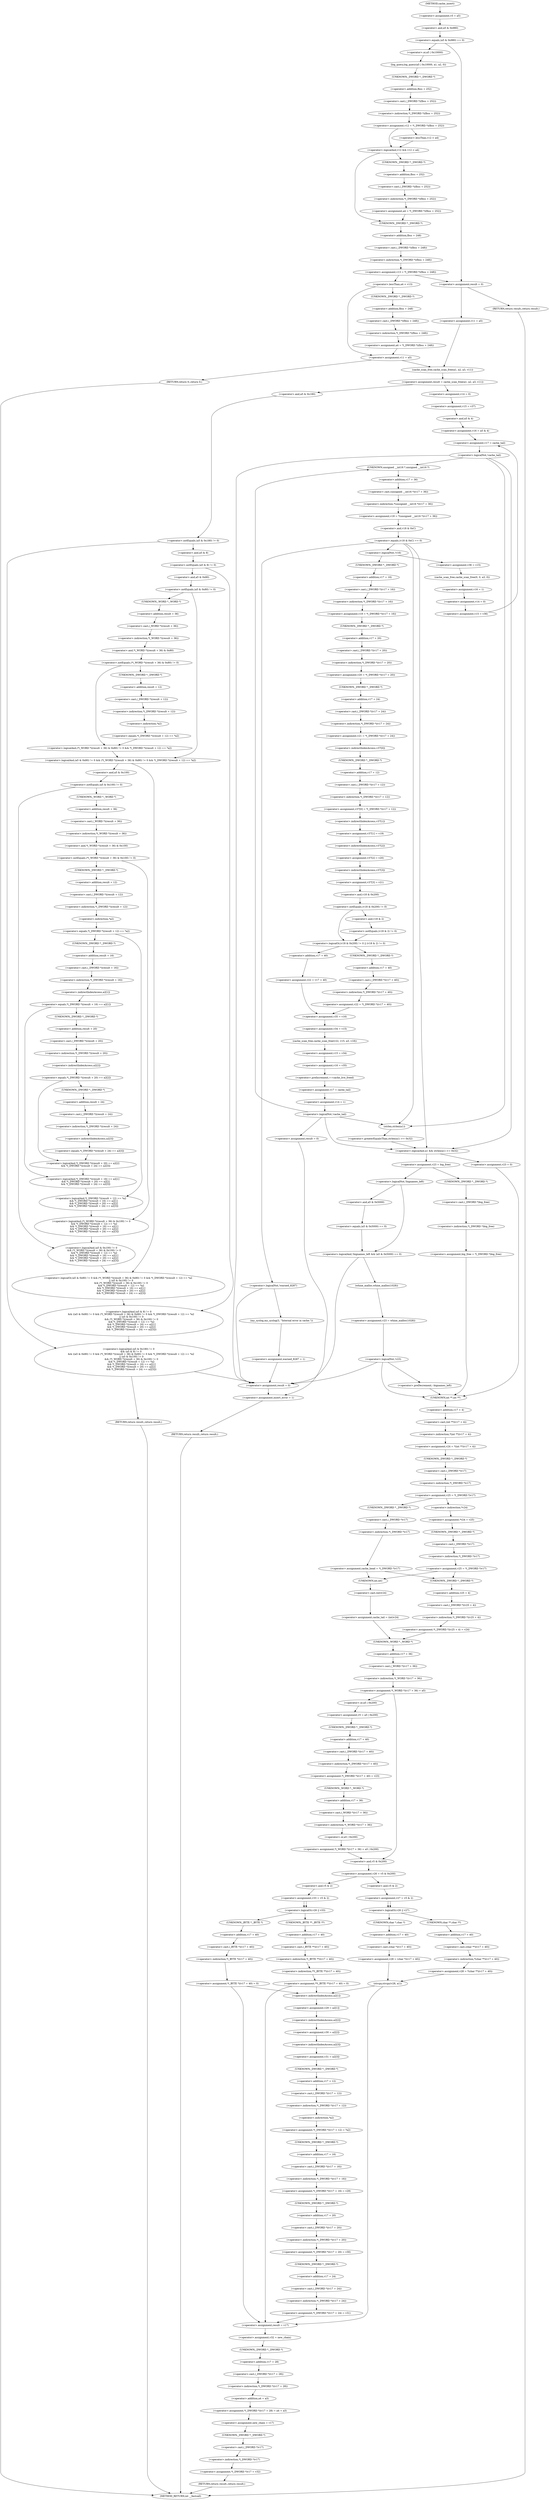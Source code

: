 digraph cache_insert {  
"1000166" [label = "(<operator>.assignment,v5 = a5)" ]
"1000170" [label = "(<operator>.equals,(a5 & 0x980) == 0)" ]
"1000171" [label = "(<operator>.and,a5 & 0x980)" ]
"1000176" [label = "(log_query,log_query(a5 | 0x10000, a1, a2, 0))" ]
"1000177" [label = "(<operator>.or,a5 | 0x10000)" ]
"1000183" [label = "(<operator>.assignment,v12 = *(_DWORD *)(fbss + 252))" ]
"1000185" [label = "(<operator>.indirection,*(_DWORD *)(fbss + 252))" ]
"1000186" [label = "(<operator>.cast,(_DWORD *)(fbss + 252))" ]
"1000187" [label = "(UNKNOWN,_DWORD *,_DWORD *)" ]
"1000188" [label = "(<operator>.addition,fbss + 252)" ]
"1000192" [label = "(<operator>.logicalAnd,v12 && v12 < a4)" ]
"1000194" [label = "(<operator>.lessThan,v12 < a4)" ]
"1000197" [label = "(<operator>.assignment,a4 = *(_DWORD *)(fbss + 252))" ]
"1000199" [label = "(<operator>.indirection,*(_DWORD *)(fbss + 252))" ]
"1000200" [label = "(<operator>.cast,(_DWORD *)(fbss + 252))" ]
"1000201" [label = "(UNKNOWN,_DWORD *,_DWORD *)" ]
"1000202" [label = "(<operator>.addition,fbss + 252)" ]
"1000205" [label = "(<operator>.assignment,v13 = *(_DWORD *)(fbss + 248))" ]
"1000207" [label = "(<operator>.indirection,*(_DWORD *)(fbss + 248))" ]
"1000208" [label = "(<operator>.cast,(_DWORD *)(fbss + 248))" ]
"1000209" [label = "(UNKNOWN,_DWORD *,_DWORD *)" ]
"1000210" [label = "(<operator>.addition,fbss + 248)" ]
"1000217" [label = "(<operator>.lessThan,a4 < v13)" ]
"1000220" [label = "(<operator>.assignment,a4 = *(_DWORD *)(fbss + 248))" ]
"1000222" [label = "(<operator>.indirection,*(_DWORD *)(fbss + 248))" ]
"1000223" [label = "(<operator>.cast,(_DWORD *)(fbss + 248))" ]
"1000224" [label = "(UNKNOWN,_DWORD *,_DWORD *)" ]
"1000225" [label = "(<operator>.addition,fbss + 248)" ]
"1000228" [label = "(<operator>.assignment,v11 = a5)" ]
"1000233" [label = "(RETURN,return 0;,return 0;)" ]
"1000238" [label = "(<operator>.assignment,result = 0)" ]
"1000243" [label = "(RETURN,return result;,return result;)" ]
"1000245" [label = "(<operator>.assignment,v11 = a5)" ]
"1000248" [label = "(<operator>.assignment,result = cache_scan_free(a1, a2, a3, v11))" ]
"1000250" [label = "(cache_scan_free,cache_scan_free(a1, a2, a3, v11))" ]
"1000259" [label = "(<operator>.logicalAnd,(a5 & 0x180) != 0\n      && (a5 & 8) != 0\n      && ((a5 & 0x80) != 0 && (*(_WORD *)(result + 36) & 0x80) != 0 && *(_DWORD *)(result + 12) == *a2\n       || (a5 & 0x100) != 0\n       && (*(_WORD *)(result + 36) & 0x100) != 0\n       && *(_DWORD *)(result + 12) == *a2\n       && *(_DWORD *)(result + 16) == a2[1]\n       && *(_DWORD *)(result + 20) == a2[2]\n       && *(_DWORD *)(result + 24) == a2[3]))" ]
"1000260" [label = "(<operator>.notEquals,(a5 & 0x180) != 0)" ]
"1000261" [label = "(<operator>.and,a5 & 0x180)" ]
"1000265" [label = "(<operator>.logicalAnd,(a5 & 8) != 0\n      && ((a5 & 0x80) != 0 && (*(_WORD *)(result + 36) & 0x80) != 0 && *(_DWORD *)(result + 12) == *a2\n       || (a5 & 0x100) != 0\n       && (*(_WORD *)(result + 36) & 0x100) != 0\n       && *(_DWORD *)(result + 12) == *a2\n       && *(_DWORD *)(result + 16) == a2[1]\n       && *(_DWORD *)(result + 20) == a2[2]\n       && *(_DWORD *)(result + 24) == a2[3]))" ]
"1000266" [label = "(<operator>.notEquals,(a5 & 8) != 0)" ]
"1000267" [label = "(<operator>.and,a5 & 8)" ]
"1000271" [label = "(<operator>.logicalOr,(a5 & 0x80) != 0 && (*(_WORD *)(result + 36) & 0x80) != 0 && *(_DWORD *)(result + 12) == *a2\n       || (a5 & 0x100) != 0\n       && (*(_WORD *)(result + 36) & 0x100) != 0\n       && *(_DWORD *)(result + 12) == *a2\n       && *(_DWORD *)(result + 16) == a2[1]\n       && *(_DWORD *)(result + 20) == a2[2]\n       && *(_DWORD *)(result + 24) == a2[3])" ]
"1000272" [label = "(<operator>.logicalAnd,(a5 & 0x80) != 0 && (*(_WORD *)(result + 36) & 0x80) != 0 && *(_DWORD *)(result + 12) == *a2)" ]
"1000273" [label = "(<operator>.notEquals,(a5 & 0x80) != 0)" ]
"1000274" [label = "(<operator>.and,a5 & 0x80)" ]
"1000278" [label = "(<operator>.logicalAnd,(*(_WORD *)(result + 36) & 0x80) != 0 && *(_DWORD *)(result + 12) == *a2)" ]
"1000279" [label = "(<operator>.notEquals,(*(_WORD *)(result + 36) & 0x80) != 0)" ]
"1000280" [label = "(<operator>.and,*(_WORD *)(result + 36) & 0x80)" ]
"1000281" [label = "(<operator>.indirection,*(_WORD *)(result + 36))" ]
"1000282" [label = "(<operator>.cast,(_WORD *)(result + 36))" ]
"1000283" [label = "(UNKNOWN,_WORD *,_WORD *)" ]
"1000284" [label = "(<operator>.addition,result + 36)" ]
"1000289" [label = "(<operator>.equals,*(_DWORD *)(result + 12) == *a2)" ]
"1000290" [label = "(<operator>.indirection,*(_DWORD *)(result + 12))" ]
"1000291" [label = "(<operator>.cast,(_DWORD *)(result + 12))" ]
"1000292" [label = "(UNKNOWN,_DWORD *,_DWORD *)" ]
"1000293" [label = "(<operator>.addition,result + 12)" ]
"1000296" [label = "(<operator>.indirection,*a2)" ]
"1000298" [label = "(<operator>.logicalAnd,(a5 & 0x100) != 0\n       && (*(_WORD *)(result + 36) & 0x100) != 0\n       && *(_DWORD *)(result + 12) == *a2\n       && *(_DWORD *)(result + 16) == a2[1]\n       && *(_DWORD *)(result + 20) == a2[2]\n       && *(_DWORD *)(result + 24) == a2[3])" ]
"1000299" [label = "(<operator>.notEquals,(a5 & 0x100) != 0)" ]
"1000300" [label = "(<operator>.and,a5 & 0x100)" ]
"1000304" [label = "(<operator>.logicalAnd,(*(_WORD *)(result + 36) & 0x100) != 0\n       && *(_DWORD *)(result + 12) == *a2\n       && *(_DWORD *)(result + 16) == a2[1]\n       && *(_DWORD *)(result + 20) == a2[2]\n       && *(_DWORD *)(result + 24) == a2[3])" ]
"1000305" [label = "(<operator>.notEquals,(*(_WORD *)(result + 36) & 0x100) != 0)" ]
"1000306" [label = "(<operator>.and,*(_WORD *)(result + 36) & 0x100)" ]
"1000307" [label = "(<operator>.indirection,*(_WORD *)(result + 36))" ]
"1000308" [label = "(<operator>.cast,(_WORD *)(result + 36))" ]
"1000309" [label = "(UNKNOWN,_WORD *,_WORD *)" ]
"1000310" [label = "(<operator>.addition,result + 36)" ]
"1000315" [label = "(<operator>.logicalAnd,*(_DWORD *)(result + 12) == *a2\n       && *(_DWORD *)(result + 16) == a2[1]\n       && *(_DWORD *)(result + 20) == a2[2]\n       && *(_DWORD *)(result + 24) == a2[3])" ]
"1000316" [label = "(<operator>.equals,*(_DWORD *)(result + 12) == *a2)" ]
"1000317" [label = "(<operator>.indirection,*(_DWORD *)(result + 12))" ]
"1000318" [label = "(<operator>.cast,(_DWORD *)(result + 12))" ]
"1000319" [label = "(UNKNOWN,_DWORD *,_DWORD *)" ]
"1000320" [label = "(<operator>.addition,result + 12)" ]
"1000323" [label = "(<operator>.indirection,*a2)" ]
"1000325" [label = "(<operator>.logicalAnd,*(_DWORD *)(result + 16) == a2[1]\n       && *(_DWORD *)(result + 20) == a2[2]\n       && *(_DWORD *)(result + 24) == a2[3])" ]
"1000326" [label = "(<operator>.equals,*(_DWORD *)(result + 16) == a2[1])" ]
"1000327" [label = "(<operator>.indirection,*(_DWORD *)(result + 16))" ]
"1000328" [label = "(<operator>.cast,(_DWORD *)(result + 16))" ]
"1000329" [label = "(UNKNOWN,_DWORD *,_DWORD *)" ]
"1000330" [label = "(<operator>.addition,result + 16)" ]
"1000333" [label = "(<operator>.indirectIndexAccess,a2[1])" ]
"1000336" [label = "(<operator>.logicalAnd,*(_DWORD *)(result + 20) == a2[2]\n       && *(_DWORD *)(result + 24) == a2[3])" ]
"1000337" [label = "(<operator>.equals,*(_DWORD *)(result + 20) == a2[2])" ]
"1000338" [label = "(<operator>.indirection,*(_DWORD *)(result + 20))" ]
"1000339" [label = "(<operator>.cast,(_DWORD *)(result + 20))" ]
"1000340" [label = "(UNKNOWN,_DWORD *,_DWORD *)" ]
"1000341" [label = "(<operator>.addition,result + 20)" ]
"1000344" [label = "(<operator>.indirectIndexAccess,a2[2])" ]
"1000347" [label = "(<operator>.equals,*(_DWORD *)(result + 24) == a2[3])" ]
"1000348" [label = "(<operator>.indirection,*(_DWORD *)(result + 24))" ]
"1000349" [label = "(<operator>.cast,(_DWORD *)(result + 24))" ]
"1000350" [label = "(UNKNOWN,_DWORD *,_DWORD *)" ]
"1000351" [label = "(<operator>.addition,result + 24)" ]
"1000354" [label = "(<operator>.indirectIndexAccess,a2[3])" ]
"1000358" [label = "(RETURN,return result;,return result;)" ]
"1000361" [label = "(<operator>.assignment,v14 = 0)" ]
"1000364" [label = "(<operator>.assignment,v15 = v37)" ]
"1000367" [label = "(<operator>.assignment,v16 = a5 & 4)" ]
"1000369" [label = "(<operator>.and,a5 & 4)" ]
"1000373" [label = "(<operator>.assignment,v17 = cache_tail)" ]
"1000377" [label = "(<operator>.logicalNot,!cache_tail)" ]
"1000381" [label = "(<operator>.assignment,result = 0)" ]
"1000385" [label = "(<operator>.assignment,insert_error = 1)" ]
"1000388" [label = "(RETURN,return result;,return result;)" ]
"1000393" [label = "(<operator>.assignment,v18 = *(unsigned __int16 *)(v17 + 36))" ]
"1000395" [label = "(<operator>.indirection,*(unsigned __int16 *)(v17 + 36))" ]
"1000396" [label = "(<operator>.cast,(unsigned __int16 *)(v17 + 36))" ]
"1000397" [label = "(UNKNOWN,unsigned __int16 *,unsigned __int16 *)" ]
"1000398" [label = "(<operator>.addition,v17 + 36)" ]
"1000402" [label = "(<operator>.equals,(v18 & 0xC) == 0)" ]
"1000403" [label = "(<operator>.and,v18 & 0xC)" ]
"1000412" [label = "(<operator>.logicalNot,!warned_8287)" ]
"1000415" [label = "(my_syslog,my_syslog(3, \"Internal error in cache.\"))" ]
"1000418" [label = "(<operator>.assignment,warned_8287 = 1)" ]
"1000423" [label = "(<operator>.logicalNot,!v16)" ]
"1000426" [label = "(<operator>.assignment,v36 = v15)" ]
"1000429" [label = "(cache_scan_free,cache_scan_free(0, 0, a3, 0))" ]
"1000434" [label = "(<operator>.assignment,v16 = 1)" ]
"1000437" [label = "(<operator>.assignment,v14 = 0)" ]
"1000440" [label = "(<operator>.assignment,v15 = v36)" ]
"1000444" [label = "(<operator>.assignment,v19 = *(_DWORD *)(v17 + 16))" ]
"1000446" [label = "(<operator>.indirection,*(_DWORD *)(v17 + 16))" ]
"1000447" [label = "(<operator>.cast,(_DWORD *)(v17 + 16))" ]
"1000448" [label = "(UNKNOWN,_DWORD *,_DWORD *)" ]
"1000449" [label = "(<operator>.addition,v17 + 16)" ]
"1000452" [label = "(<operator>.assignment,v20 = *(_DWORD *)(v17 + 20))" ]
"1000454" [label = "(<operator>.indirection,*(_DWORD *)(v17 + 20))" ]
"1000455" [label = "(<operator>.cast,(_DWORD *)(v17 + 20))" ]
"1000456" [label = "(UNKNOWN,_DWORD *,_DWORD *)" ]
"1000457" [label = "(<operator>.addition,v17 + 20)" ]
"1000460" [label = "(<operator>.assignment,v21 = *(_DWORD *)(v17 + 24))" ]
"1000462" [label = "(<operator>.indirection,*(_DWORD *)(v17 + 24))" ]
"1000463" [label = "(<operator>.cast,(_DWORD *)(v17 + 24))" ]
"1000464" [label = "(UNKNOWN,_DWORD *,_DWORD *)" ]
"1000465" [label = "(<operator>.addition,v17 + 24)" ]
"1000468" [label = "(<operator>.assignment,v37[0] = *(_DWORD *)(v17 + 12))" ]
"1000469" [label = "(<operator>.indirectIndexAccess,v37[0])" ]
"1000472" [label = "(<operator>.indirection,*(_DWORD *)(v17 + 12))" ]
"1000473" [label = "(<operator>.cast,(_DWORD *)(v17 + 12))" ]
"1000474" [label = "(UNKNOWN,_DWORD *,_DWORD *)" ]
"1000475" [label = "(<operator>.addition,v17 + 12)" ]
"1000478" [label = "(<operator>.assignment,v37[1] = v19)" ]
"1000479" [label = "(<operator>.indirectIndexAccess,v37[1])" ]
"1000483" [label = "(<operator>.assignment,v37[2] = v20)" ]
"1000484" [label = "(<operator>.indirectIndexAccess,v37[2])" ]
"1000488" [label = "(<operator>.assignment,v37[3] = v21)" ]
"1000489" [label = "(<operator>.indirectIndexAccess,v37[3])" ]
"1000494" [label = "(<operator>.logicalOr,(v18 & 0x200) != 0 || (v18 & 2) != 0)" ]
"1000495" [label = "(<operator>.notEquals,(v18 & 0x200) != 0)" ]
"1000496" [label = "(<operator>.and,v18 & 0x200)" ]
"1000500" [label = "(<operator>.notEquals,(v18 & 2) != 0)" ]
"1000501" [label = "(<operator>.and,v18 & 2)" ]
"1000505" [label = "(<operator>.assignment,v22 = *(_DWORD *)(v17 + 40))" ]
"1000507" [label = "(<operator>.indirection,*(_DWORD *)(v17 + 40))" ]
"1000508" [label = "(<operator>.cast,(_DWORD *)(v17 + 40))" ]
"1000509" [label = "(UNKNOWN,_DWORD *,_DWORD *)" ]
"1000510" [label = "(<operator>.addition,v17 + 40)" ]
"1000514" [label = "(<operator>.assignment,v22 = v17 + 40)" ]
"1000516" [label = "(<operator>.addition,v17 + 40)" ]
"1000519" [label = "(<operator>.assignment,v35 = v16)" ]
"1000522" [label = "(<operator>.assignment,v34 = v15)" ]
"1000525" [label = "(cache_scan_free,cache_scan_free(v22, v15, a3, v18))" ]
"1000530" [label = "(<operator>.assignment,v15 = v34)" ]
"1000533" [label = "(<operator>.assignment,v16 = v35)" ]
"1000536" [label = "(<operator>.preIncrement,++cache_live_freed)" ]
"1000538" [label = "(<operator>.assignment,v17 = cache_tail)" ]
"1000541" [label = "(<operator>.assignment,v14 = 1)" ]
"1000545" [label = "(<operator>.logicalNot,!cache_tail)" ]
"1000548" [label = "(<operator>.assignment,result = 0)" ]
"1000553" [label = "(<operator>.logicalAnd,a1 && strlen(a1) >= 0x32)" ]
"1000555" [label = "(<operator>.greaterEqualsThan,strlen(a1) >= 0x32)" ]
"1000556" [label = "(strlen,strlen(a1))" ]
"1000560" [label = "(<operator>.assignment,v23 = big_free)" ]
"1000566" [label = "(<operator>.assignment,big_free = *(_DWORD *)big_free)" ]
"1000568" [label = "(<operator>.indirection,*(_DWORD *)big_free)" ]
"1000569" [label = "(<operator>.cast,(_DWORD *)big_free)" ]
"1000570" [label = "(UNKNOWN,_DWORD *,_DWORD *)" ]
"1000575" [label = "(<operator>.logicalAnd,!bignames_left && (a5 & 0x5000) == 0)" ]
"1000576" [label = "(<operator>.logicalNot,!bignames_left)" ]
"1000578" [label = "(<operator>.equals,(a5 & 0x5000) == 0)" ]
"1000579" [label = "(<operator>.and,a5 & 0x5000)" ]
"1000584" [label = "(<operator>.assignment,v23 = whine_malloc(1028))" ]
"1000586" [label = "(whine_malloc,whine_malloc(1028))" ]
"1000589" [label = "(<operator>.logicalNot,!v23)" ]
"1000594" [label = "(<operator>.preDecrement,--bignames_left)" ]
"1000598" [label = "(<operator>.assignment,v23 = 0)" ]
"1000601" [label = "(<operator>.assignment,v24 = *(int **)(v17 + 4))" ]
"1000603" [label = "(<operator>.indirection,*(int **)(v17 + 4))" ]
"1000604" [label = "(<operator>.cast,(int **)(v17 + 4))" ]
"1000605" [label = "(UNKNOWN,int **,int **)" ]
"1000606" [label = "(<operator>.addition,v17 + 4)" ]
"1000609" [label = "(<operator>.assignment,v25 = *(_DWORD *)v17)" ]
"1000611" [label = "(<operator>.indirection,*(_DWORD *)v17)" ]
"1000612" [label = "(<operator>.cast,(_DWORD *)v17)" ]
"1000613" [label = "(UNKNOWN,_DWORD *,_DWORD *)" ]
"1000618" [label = "(<operator>.assignment,*v24 = v25)" ]
"1000619" [label = "(<operator>.indirection,*v24)" ]
"1000622" [label = "(<operator>.assignment,v25 = *(_DWORD *)v17)" ]
"1000624" [label = "(<operator>.indirection,*(_DWORD *)v17)" ]
"1000625" [label = "(<operator>.cast,(_DWORD *)v17)" ]
"1000626" [label = "(UNKNOWN,_DWORD *,_DWORD *)" ]
"1000630" [label = "(<operator>.assignment,cache_head = *(_DWORD *)v17)" ]
"1000632" [label = "(<operator>.indirection,*(_DWORD *)v17)" ]
"1000633" [label = "(<operator>.cast,(_DWORD *)v17)" ]
"1000634" [label = "(UNKNOWN,_DWORD *,_DWORD *)" ]
"1000638" [label = "(<operator>.assignment,*(_DWORD *)(v25 + 4) = v24)" ]
"1000639" [label = "(<operator>.indirection,*(_DWORD *)(v25 + 4))" ]
"1000640" [label = "(<operator>.cast,(_DWORD *)(v25 + 4))" ]
"1000641" [label = "(UNKNOWN,_DWORD *,_DWORD *)" ]
"1000642" [label = "(<operator>.addition,v25 + 4)" ]
"1000647" [label = "(<operator>.assignment,cache_tail = (int)v24)" ]
"1000649" [label = "(<operator>.cast,(int)v24)" ]
"1000650" [label = "(UNKNOWN,int,int)" ]
"1000652" [label = "(<operator>.assignment,*(_WORD *)(v17 + 36) = a5)" ]
"1000653" [label = "(<operator>.indirection,*(_WORD *)(v17 + 36))" ]
"1000654" [label = "(<operator>.cast,(_WORD *)(v17 + 36))" ]
"1000655" [label = "(UNKNOWN,_WORD *,_WORD *)" ]
"1000656" [label = "(<operator>.addition,v17 + 36)" ]
"1000663" [label = "(<operator>.assignment,v5 = a5 | 0x200)" ]
"1000665" [label = "(<operator>.or,a5 | 0x200)" ]
"1000668" [label = "(<operator>.assignment,*(_DWORD *)(v17 + 40) = v23)" ]
"1000669" [label = "(<operator>.indirection,*(_DWORD *)(v17 + 40))" ]
"1000670" [label = "(<operator>.cast,(_DWORD *)(v17 + 40))" ]
"1000671" [label = "(UNKNOWN,_DWORD *,_DWORD *)" ]
"1000672" [label = "(<operator>.addition,v17 + 40)" ]
"1000676" [label = "(<operator>.assignment,*(_WORD *)(v17 + 36) = a5 | 0x200)" ]
"1000677" [label = "(<operator>.indirection,*(_WORD *)(v17 + 36))" ]
"1000678" [label = "(<operator>.cast,(_WORD *)(v17 + 36))" ]
"1000679" [label = "(UNKNOWN,_WORD *,_WORD *)" ]
"1000680" [label = "(<operator>.addition,v17 + 36)" ]
"1000683" [label = "(<operator>.or,a5 | 0x200)" ]
"1000686" [label = "(<operator>.assignment,v26 = v5 & 0x200)" ]
"1000688" [label = "(<operator>.and,v5 & 0x200)" ]
"1000694" [label = "(<operator>.assignment,v27 = v5 & 2)" ]
"1000696" [label = "(<operator>.and,v5 & 2)" ]
"1000700" [label = "(<operator>.logicalOr,v26 || v27)" ]
"1000703" [label = "(<operator>.assignment,v28 = *(char **)(v17 + 40))" ]
"1000705" [label = "(<operator>.indirection,*(char **)(v17 + 40))" ]
"1000706" [label = "(<operator>.cast,(char **)(v17 + 40))" ]
"1000707" [label = "(UNKNOWN,char **,char **)" ]
"1000708" [label = "(<operator>.addition,v17 + 40)" ]
"1000712" [label = "(<operator>.assignment,v28 = (char *)(v17 + 40))" ]
"1000714" [label = "(<operator>.cast,(char *)(v17 + 40))" ]
"1000715" [label = "(UNKNOWN,char *,char *)" ]
"1000716" [label = "(<operator>.addition,v17 + 40)" ]
"1000719" [label = "(strcpy,strcpy(v28, a1))" ]
"1000724" [label = "(<operator>.assignment,v33 = v5 & 2)" ]
"1000726" [label = "(<operator>.and,v5 & 2)" ]
"1000730" [label = "(<operator>.logicalOr,v26 || v33)" ]
"1000733" [label = "(<operator>.assignment,**(_BYTE **)(v17 + 40) = 0)" ]
"1000734" [label = "(<operator>.indirection,**(_BYTE **)(v17 + 40))" ]
"1000735" [label = "(<operator>.indirection,*(_BYTE **)(v17 + 40))" ]
"1000736" [label = "(<operator>.cast,(_BYTE **)(v17 + 40))" ]
"1000737" [label = "(UNKNOWN,_BYTE **,_BYTE **)" ]
"1000738" [label = "(<operator>.addition,v17 + 40)" ]
"1000743" [label = "(<operator>.assignment,*(_BYTE *)(v17 + 40) = 0)" ]
"1000744" [label = "(<operator>.indirection,*(_BYTE *)(v17 + 40))" ]
"1000745" [label = "(<operator>.cast,(_BYTE *)(v17 + 40))" ]
"1000746" [label = "(UNKNOWN,_BYTE *,_BYTE *)" ]
"1000747" [label = "(<operator>.addition,v17 + 40)" ]
"1000754" [label = "(<operator>.assignment,v29 = a2[1])" ]
"1000756" [label = "(<operator>.indirectIndexAccess,a2[1])" ]
"1000759" [label = "(<operator>.assignment,v30 = a2[2])" ]
"1000761" [label = "(<operator>.indirectIndexAccess,a2[2])" ]
"1000764" [label = "(<operator>.assignment,v31 = a2[3])" ]
"1000766" [label = "(<operator>.indirectIndexAccess,a2[3])" ]
"1000769" [label = "(<operator>.assignment,*(_DWORD *)(v17 + 12) = *a2)" ]
"1000770" [label = "(<operator>.indirection,*(_DWORD *)(v17 + 12))" ]
"1000771" [label = "(<operator>.cast,(_DWORD *)(v17 + 12))" ]
"1000772" [label = "(UNKNOWN,_DWORD *,_DWORD *)" ]
"1000773" [label = "(<operator>.addition,v17 + 12)" ]
"1000776" [label = "(<operator>.indirection,*a2)" ]
"1000778" [label = "(<operator>.assignment,*(_DWORD *)(v17 + 16) = v29)" ]
"1000779" [label = "(<operator>.indirection,*(_DWORD *)(v17 + 16))" ]
"1000780" [label = "(<operator>.cast,(_DWORD *)(v17 + 16))" ]
"1000781" [label = "(UNKNOWN,_DWORD *,_DWORD *)" ]
"1000782" [label = "(<operator>.addition,v17 + 16)" ]
"1000786" [label = "(<operator>.assignment,*(_DWORD *)(v17 + 20) = v30)" ]
"1000787" [label = "(<operator>.indirection,*(_DWORD *)(v17 + 20))" ]
"1000788" [label = "(<operator>.cast,(_DWORD *)(v17 + 20))" ]
"1000789" [label = "(UNKNOWN,_DWORD *,_DWORD *)" ]
"1000790" [label = "(<operator>.addition,v17 + 20)" ]
"1000794" [label = "(<operator>.assignment,*(_DWORD *)(v17 + 24) = v31)" ]
"1000795" [label = "(<operator>.indirection,*(_DWORD *)(v17 + 24))" ]
"1000796" [label = "(<operator>.cast,(_DWORD *)(v17 + 24))" ]
"1000797" [label = "(UNKNOWN,_DWORD *,_DWORD *)" ]
"1000798" [label = "(<operator>.addition,v17 + 24)" ]
"1000802" [label = "(<operator>.assignment,result = v17)" ]
"1000805" [label = "(<operator>.assignment,v32 = new_chain)" ]
"1000808" [label = "(<operator>.assignment,*(_DWORD *)(v17 + 28) = a4 + a3)" ]
"1000809" [label = "(<operator>.indirection,*(_DWORD *)(v17 + 28))" ]
"1000810" [label = "(<operator>.cast,(_DWORD *)(v17 + 28))" ]
"1000811" [label = "(UNKNOWN,_DWORD *,_DWORD *)" ]
"1000812" [label = "(<operator>.addition,v17 + 28)" ]
"1000815" [label = "(<operator>.addition,a4 + a3)" ]
"1000818" [label = "(<operator>.assignment,new_chain = v17)" ]
"1000821" [label = "(<operator>.assignment,*(_DWORD *)v17 = v32)" ]
"1000822" [label = "(<operator>.indirection,*(_DWORD *)v17)" ]
"1000823" [label = "(<operator>.cast,(_DWORD *)v17)" ]
"1000824" [label = "(UNKNOWN,_DWORD *,_DWORD *)" ]
"1000827" [label = "(RETURN,return result;,return result;)" ]
"1000130" [label = "(METHOD,cache_insert)" ]
"1000829" [label = "(METHOD_RETURN,int __fastcall)" ]
  "1000166" -> "1000171" 
  "1000170" -> "1000238" 
  "1000170" -> "1000177" 
  "1000171" -> "1000170" 
  "1000176" -> "1000187" 
  "1000177" -> "1000176" 
  "1000183" -> "1000192" 
  "1000183" -> "1000194" 
  "1000185" -> "1000183" 
  "1000186" -> "1000185" 
  "1000187" -> "1000188" 
  "1000188" -> "1000186" 
  "1000192" -> "1000201" 
  "1000192" -> "1000209" 
  "1000194" -> "1000192" 
  "1000197" -> "1000209" 
  "1000199" -> "1000197" 
  "1000200" -> "1000199" 
  "1000201" -> "1000202" 
  "1000202" -> "1000200" 
  "1000205" -> "1000217" 
  "1000205" -> "1000238" 
  "1000207" -> "1000205" 
  "1000208" -> "1000207" 
  "1000209" -> "1000210" 
  "1000210" -> "1000208" 
  "1000217" -> "1000224" 
  "1000217" -> "1000228" 
  "1000220" -> "1000228" 
  "1000222" -> "1000220" 
  "1000223" -> "1000222" 
  "1000224" -> "1000225" 
  "1000225" -> "1000223" 
  "1000228" -> "1000233" 
  "1000228" -> "1000250" 
  "1000233" -> "1000829" 
  "1000238" -> "1000243" 
  "1000238" -> "1000245" 
  "1000243" -> "1000829" 
  "1000245" -> "1000250" 
  "1000248" -> "1000261" 
  "1000248" -> "1000361" 
  "1000250" -> "1000248" 
  "1000259" -> "1000358" 
  "1000259" -> "1000381" 
  "1000260" -> "1000259" 
  "1000260" -> "1000267" 
  "1000261" -> "1000260" 
  "1000265" -> "1000259" 
  "1000266" -> "1000265" 
  "1000266" -> "1000274" 
  "1000267" -> "1000266" 
  "1000271" -> "1000265" 
  "1000272" -> "1000271" 
  "1000272" -> "1000300" 
  "1000273" -> "1000283" 
  "1000273" -> "1000272" 
  "1000274" -> "1000273" 
  "1000278" -> "1000272" 
  "1000279" -> "1000292" 
  "1000279" -> "1000278" 
  "1000280" -> "1000279" 
  "1000281" -> "1000280" 
  "1000282" -> "1000281" 
  "1000283" -> "1000284" 
  "1000284" -> "1000282" 
  "1000289" -> "1000278" 
  "1000290" -> "1000296" 
  "1000291" -> "1000290" 
  "1000292" -> "1000293" 
  "1000293" -> "1000291" 
  "1000296" -> "1000289" 
  "1000298" -> "1000271" 
  "1000299" -> "1000309" 
  "1000299" -> "1000298" 
  "1000300" -> "1000299" 
  "1000304" -> "1000298" 
  "1000305" -> "1000319" 
  "1000305" -> "1000304" 
  "1000306" -> "1000305" 
  "1000307" -> "1000306" 
  "1000308" -> "1000307" 
  "1000309" -> "1000310" 
  "1000310" -> "1000308" 
  "1000315" -> "1000304" 
  "1000316" -> "1000329" 
  "1000316" -> "1000315" 
  "1000317" -> "1000323" 
  "1000318" -> "1000317" 
  "1000319" -> "1000320" 
  "1000320" -> "1000318" 
  "1000323" -> "1000316" 
  "1000325" -> "1000315" 
  "1000326" -> "1000340" 
  "1000326" -> "1000325" 
  "1000327" -> "1000333" 
  "1000328" -> "1000327" 
  "1000329" -> "1000330" 
  "1000330" -> "1000328" 
  "1000333" -> "1000326" 
  "1000336" -> "1000325" 
  "1000337" -> "1000350" 
  "1000337" -> "1000336" 
  "1000338" -> "1000344" 
  "1000339" -> "1000338" 
  "1000340" -> "1000341" 
  "1000341" -> "1000339" 
  "1000344" -> "1000337" 
  "1000347" -> "1000336" 
  "1000348" -> "1000354" 
  "1000349" -> "1000348" 
  "1000350" -> "1000351" 
  "1000351" -> "1000349" 
  "1000354" -> "1000347" 
  "1000358" -> "1000829" 
  "1000361" -> "1000364" 
  "1000364" -> "1000369" 
  "1000367" -> "1000373" 
  "1000369" -> "1000367" 
  "1000373" -> "1000377" 
  "1000377" -> "1000381" 
  "1000377" -> "1000397" 
  "1000377" -> "1000553" 
  "1000377" -> "1000556" 
  "1000381" -> "1000385" 
  "1000385" -> "1000388" 
  "1000388" -> "1000829" 
  "1000393" -> "1000403" 
  "1000395" -> "1000393" 
  "1000396" -> "1000395" 
  "1000397" -> "1000398" 
  "1000398" -> "1000396" 
  "1000402" -> "1000553" 
  "1000402" -> "1000556" 
  "1000402" -> "1000412" 
  "1000402" -> "1000423" 
  "1000403" -> "1000402" 
  "1000412" -> "1000415" 
  "1000412" -> "1000381" 
  "1000415" -> "1000418" 
  "1000418" -> "1000381" 
  "1000423" -> "1000426" 
  "1000423" -> "1000448" 
  "1000426" -> "1000429" 
  "1000429" -> "1000434" 
  "1000434" -> "1000437" 
  "1000437" -> "1000440" 
  "1000440" -> "1000373" 
  "1000444" -> "1000456" 
  "1000446" -> "1000444" 
  "1000447" -> "1000446" 
  "1000448" -> "1000449" 
  "1000449" -> "1000447" 
  "1000452" -> "1000464" 
  "1000454" -> "1000452" 
  "1000455" -> "1000454" 
  "1000456" -> "1000457" 
  "1000457" -> "1000455" 
  "1000460" -> "1000469" 
  "1000462" -> "1000460" 
  "1000463" -> "1000462" 
  "1000464" -> "1000465" 
  "1000465" -> "1000463" 
  "1000468" -> "1000479" 
  "1000469" -> "1000474" 
  "1000472" -> "1000468" 
  "1000473" -> "1000472" 
  "1000474" -> "1000475" 
  "1000475" -> "1000473" 
  "1000478" -> "1000484" 
  "1000479" -> "1000478" 
  "1000483" -> "1000489" 
  "1000484" -> "1000483" 
  "1000488" -> "1000496" 
  "1000489" -> "1000488" 
  "1000494" -> "1000509" 
  "1000494" -> "1000516" 
  "1000495" -> "1000494" 
  "1000495" -> "1000501" 
  "1000496" -> "1000495" 
  "1000500" -> "1000494" 
  "1000501" -> "1000500" 
  "1000505" -> "1000519" 
  "1000507" -> "1000505" 
  "1000508" -> "1000507" 
  "1000509" -> "1000510" 
  "1000510" -> "1000508" 
  "1000514" -> "1000519" 
  "1000516" -> "1000514" 
  "1000519" -> "1000522" 
  "1000522" -> "1000525" 
  "1000525" -> "1000530" 
  "1000530" -> "1000533" 
  "1000533" -> "1000536" 
  "1000536" -> "1000538" 
  "1000538" -> "1000541" 
  "1000541" -> "1000545" 
  "1000545" -> "1000397" 
  "1000545" -> "1000553" 
  "1000545" -> "1000556" 
  "1000545" -> "1000548" 
  "1000548" -> "1000385" 
  "1000553" -> "1000560" 
  "1000553" -> "1000598" 
  "1000555" -> "1000553" 
  "1000556" -> "1000555" 
  "1000560" -> "1000570" 
  "1000560" -> "1000576" 
  "1000566" -> "1000605" 
  "1000568" -> "1000566" 
  "1000569" -> "1000568" 
  "1000570" -> "1000569" 
  "1000575" -> "1000381" 
  "1000575" -> "1000586" 
  "1000576" -> "1000575" 
  "1000576" -> "1000579" 
  "1000578" -> "1000575" 
  "1000579" -> "1000578" 
  "1000584" -> "1000589" 
  "1000586" -> "1000584" 
  "1000589" -> "1000381" 
  "1000589" -> "1000594" 
  "1000589" -> "1000605" 
  "1000594" -> "1000605" 
  "1000598" -> "1000605" 
  "1000601" -> "1000613" 
  "1000603" -> "1000601" 
  "1000604" -> "1000603" 
  "1000605" -> "1000606" 
  "1000606" -> "1000604" 
  "1000609" -> "1000619" 
  "1000609" -> "1000634" 
  "1000611" -> "1000609" 
  "1000612" -> "1000611" 
  "1000613" -> "1000612" 
  "1000618" -> "1000626" 
  "1000619" -> "1000618" 
  "1000622" -> "1000641" 
  "1000622" -> "1000650" 
  "1000624" -> "1000622" 
  "1000625" -> "1000624" 
  "1000626" -> "1000625" 
  "1000630" -> "1000641" 
  "1000630" -> "1000650" 
  "1000632" -> "1000630" 
  "1000633" -> "1000632" 
  "1000634" -> "1000633" 
  "1000638" -> "1000655" 
  "1000639" -> "1000638" 
  "1000640" -> "1000639" 
  "1000641" -> "1000642" 
  "1000642" -> "1000640" 
  "1000647" -> "1000655" 
  "1000649" -> "1000647" 
  "1000650" -> "1000649" 
  "1000652" -> "1000665" 
  "1000652" -> "1000688" 
  "1000653" -> "1000652" 
  "1000654" -> "1000653" 
  "1000655" -> "1000656" 
  "1000656" -> "1000654" 
  "1000663" -> "1000671" 
  "1000665" -> "1000663" 
  "1000668" -> "1000679" 
  "1000669" -> "1000668" 
  "1000670" -> "1000669" 
  "1000671" -> "1000672" 
  "1000672" -> "1000670" 
  "1000676" -> "1000688" 
  "1000677" -> "1000683" 
  "1000678" -> "1000677" 
  "1000679" -> "1000680" 
  "1000680" -> "1000678" 
  "1000683" -> "1000676" 
  "1000686" -> "1000696" 
  "1000686" -> "1000726" 
  "1000688" -> "1000686" 
  "1000694" -> "1000700" 
  "1000694" -> "1000700" 
  "1000696" -> "1000694" 
  "1000700" -> "1000707" 
  "1000700" -> "1000715" 
  "1000703" -> "1000719" 
  "1000705" -> "1000703" 
  "1000706" -> "1000705" 
  "1000707" -> "1000708" 
  "1000708" -> "1000706" 
  "1000712" -> "1000719" 
  "1000714" -> "1000712" 
  "1000715" -> "1000716" 
  "1000716" -> "1000714" 
  "1000719" -> "1000756" 
  "1000719" -> "1000802" 
  "1000724" -> "1000730" 
  "1000724" -> "1000730" 
  "1000726" -> "1000724" 
  "1000730" -> "1000737" 
  "1000730" -> "1000746" 
  "1000733" -> "1000756" 
  "1000733" -> "1000802" 
  "1000734" -> "1000733" 
  "1000735" -> "1000734" 
  "1000736" -> "1000735" 
  "1000737" -> "1000738" 
  "1000738" -> "1000736" 
  "1000743" -> "1000756" 
  "1000743" -> "1000802" 
  "1000744" -> "1000743" 
  "1000745" -> "1000744" 
  "1000746" -> "1000747" 
  "1000747" -> "1000745" 
  "1000754" -> "1000761" 
  "1000756" -> "1000754" 
  "1000759" -> "1000766" 
  "1000761" -> "1000759" 
  "1000764" -> "1000772" 
  "1000766" -> "1000764" 
  "1000769" -> "1000781" 
  "1000770" -> "1000776" 
  "1000771" -> "1000770" 
  "1000772" -> "1000773" 
  "1000773" -> "1000771" 
  "1000776" -> "1000769" 
  "1000778" -> "1000789" 
  "1000779" -> "1000778" 
  "1000780" -> "1000779" 
  "1000781" -> "1000782" 
  "1000782" -> "1000780" 
  "1000786" -> "1000797" 
  "1000787" -> "1000786" 
  "1000788" -> "1000787" 
  "1000789" -> "1000790" 
  "1000790" -> "1000788" 
  "1000794" -> "1000802" 
  "1000795" -> "1000794" 
  "1000796" -> "1000795" 
  "1000797" -> "1000798" 
  "1000798" -> "1000796" 
  "1000802" -> "1000805" 
  "1000805" -> "1000811" 
  "1000808" -> "1000818" 
  "1000809" -> "1000815" 
  "1000810" -> "1000809" 
  "1000811" -> "1000812" 
  "1000812" -> "1000810" 
  "1000815" -> "1000808" 
  "1000818" -> "1000824" 
  "1000821" -> "1000827" 
  "1000822" -> "1000821" 
  "1000823" -> "1000822" 
  "1000824" -> "1000823" 
  "1000827" -> "1000829" 
  "1000130" -> "1000166" 
}
